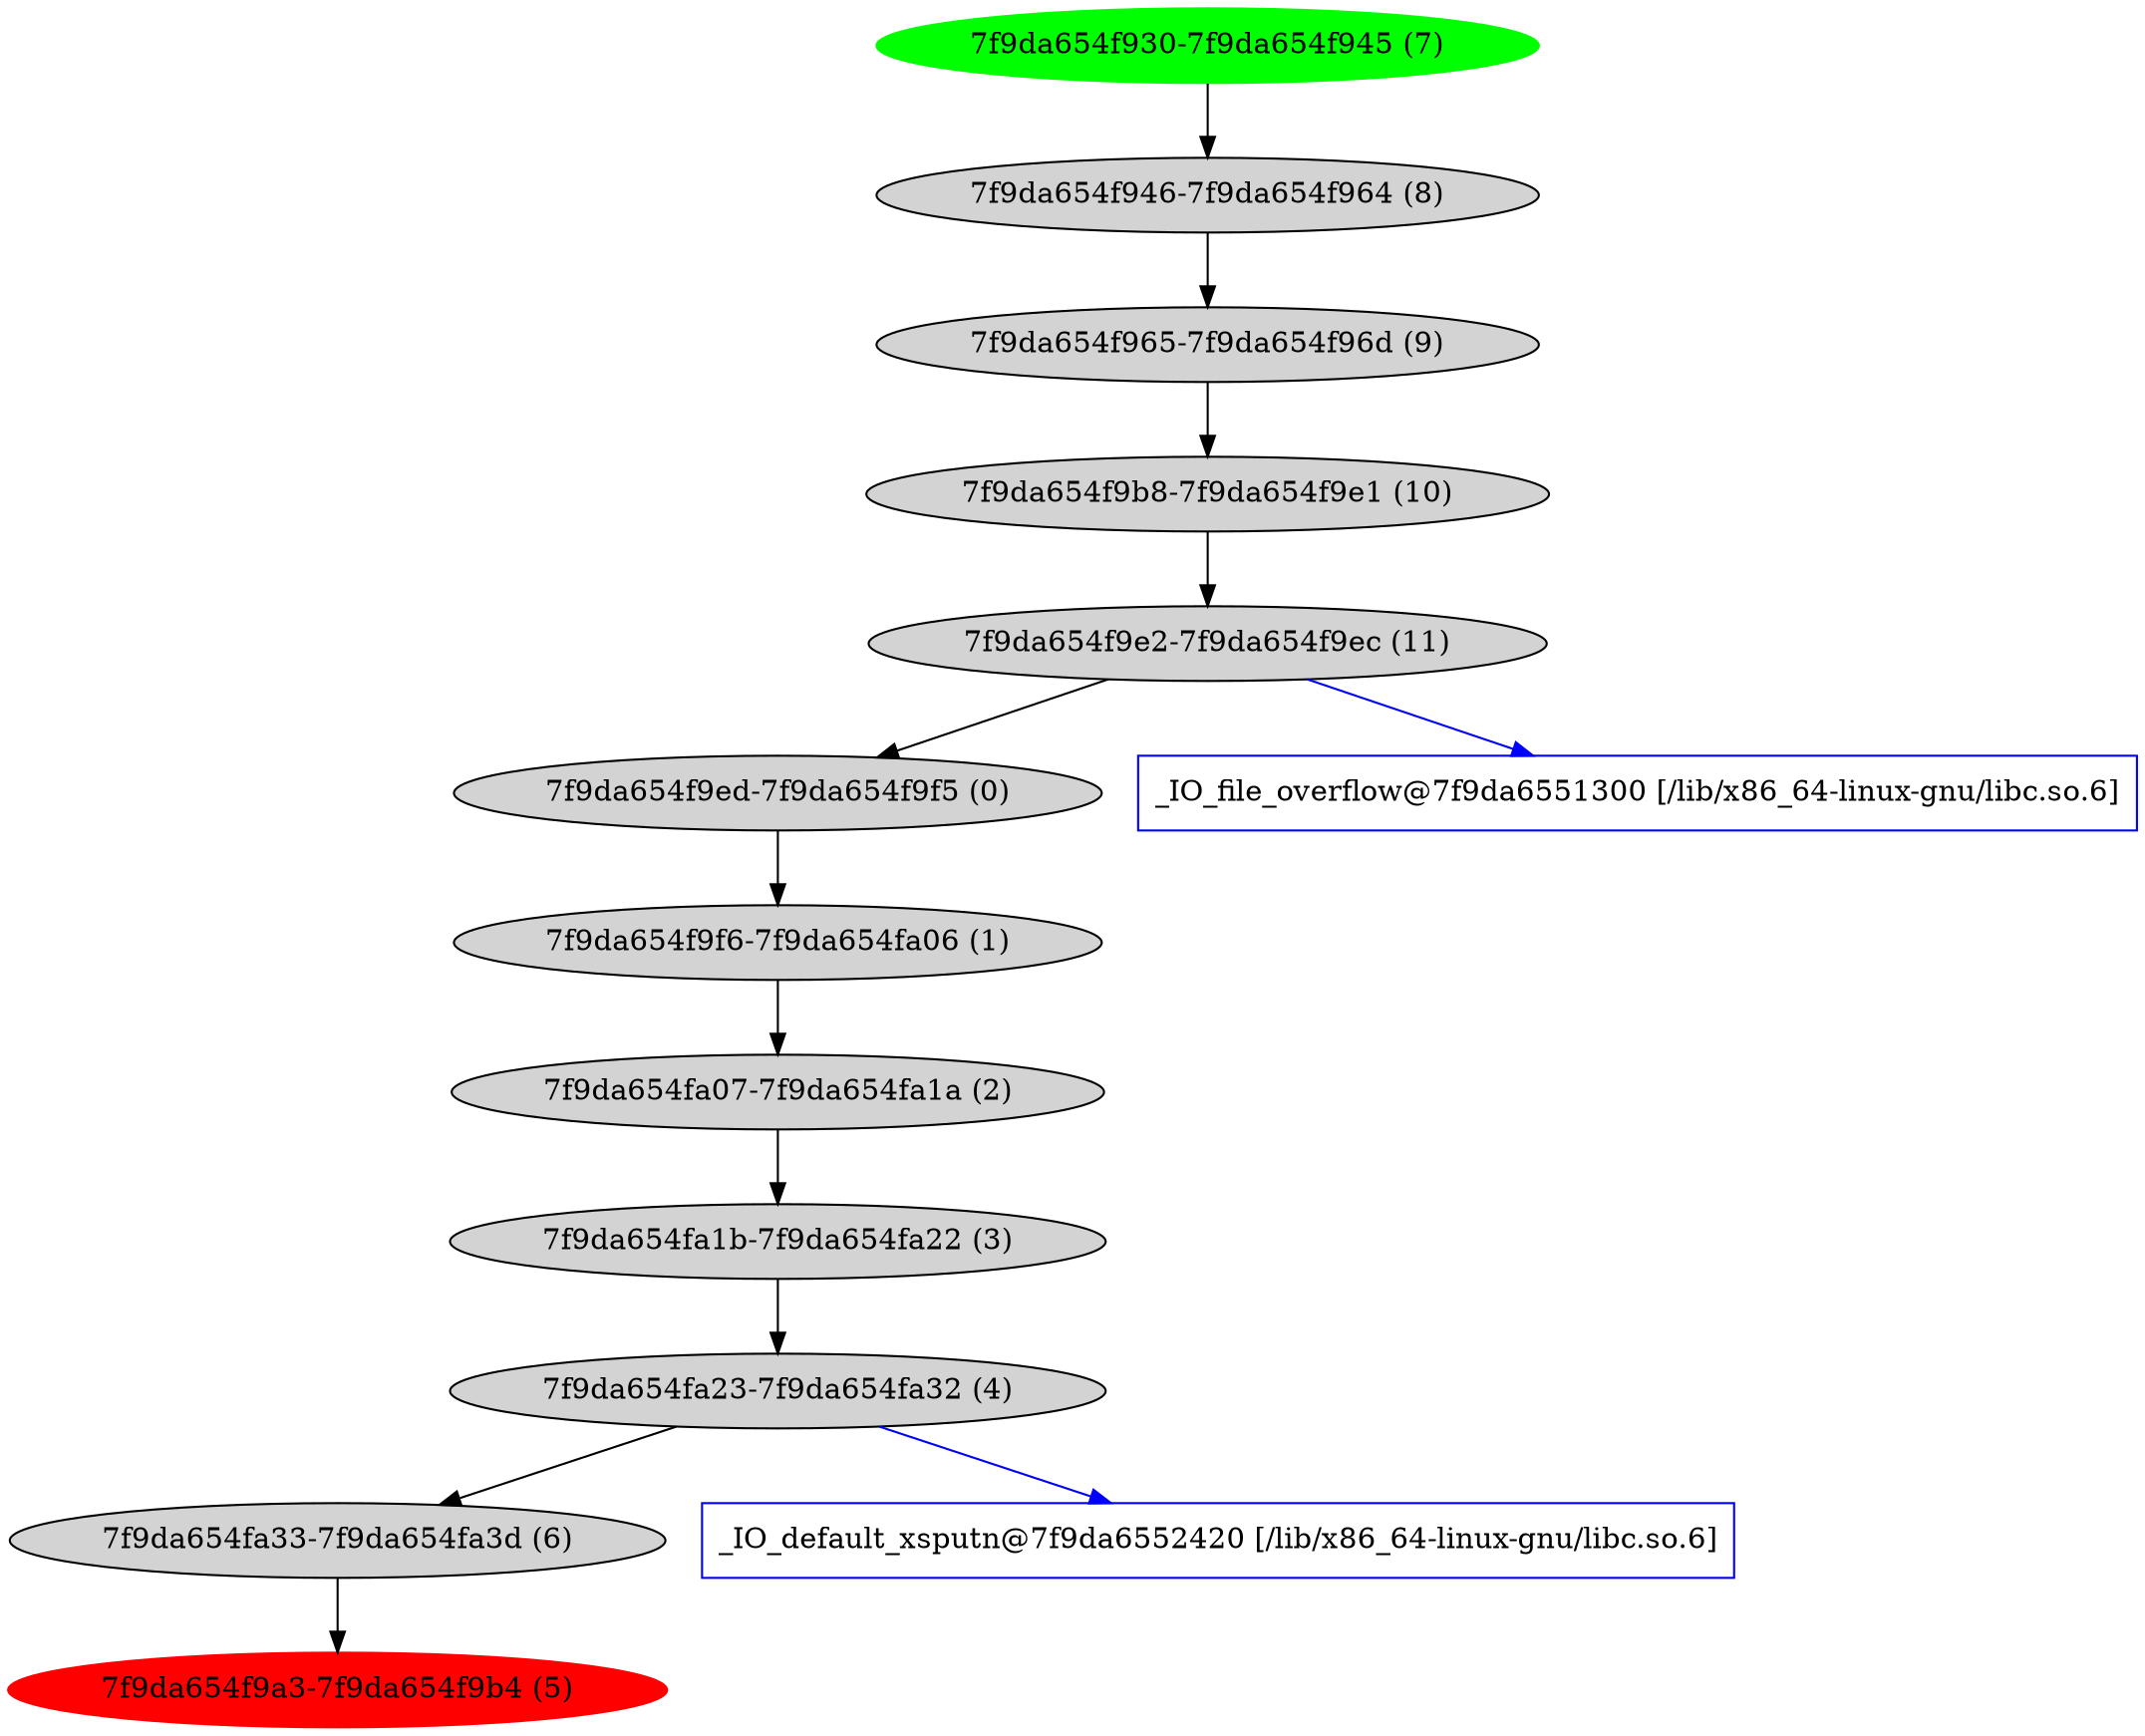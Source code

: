 digraph G {
   bb_7f9da654f9ed [label="7f9da654f9ed-7f9da654f9f5 (0)" style=filled];
   bb_7f9da654f9f6 [label="7f9da654f9f6-7f9da654fa06 (1)" style=filled];
   bb_7f9da654fa07 [label="7f9da654fa07-7f9da654fa1a (2)" style=filled];
   bb_7f9da654fa1b [label="7f9da654fa1b-7f9da654fa22 (3)" style=filled];
   bb_7f9da654fa23 [label="7f9da654fa23-7f9da654fa32 (4)" style=filled];
   bb_7f9da654f9a3 [label="7f9da654f9a3-7f9da654f9b4 (5)", color="red" style=filled];
   bb_7f9da654fa33 [label="7f9da654fa33-7f9da654fa3d (6)" style=filled];
   bb_7f9da654f930 [label="7f9da654f930-7f9da654f945 (7)", color="green" style=filled];
   bb_7f9da654f946 [label="7f9da654f946-7f9da654f964 (8)" style=filled];
   bb_7f9da654f965 [label="7f9da654f965-7f9da654f96d (9)" style=filled];
   bb_7f9da654f9b8 [label="7f9da654f9b8-7f9da654f9e1 (10)" style=filled];
   bb_7f9da654f9e2 [label="7f9da654f9e2-7f9da654f9ec (11)" style=filled];
   func_7f9da6551300 [label="_IO_file_overflow@7f9da6551300 [/lib/x86_64-linux-gnu/libc.so.6]", color=blue, shape=rectangle,URL="7f9da6551300.svg"];
   func_7f9da6552420 [label="_IO_default_xsputn@7f9da6552420 [/lib/x86_64-linux-gnu/libc.so.6]", color=blue, shape=rectangle,URL="7f9da6552420.svg"];
   bb_7f9da654f9e2 -> func_7f9da6551300 [color=blue];
   bb_7f9da654fa23 -> func_7f9da6552420 [color=blue];
   bb_7f9da654f930 -> bb_7f9da654f946;
   bb_7f9da654f946 -> bb_7f9da654f965;
   bb_7f9da654f965 -> bb_7f9da654f9b8;
   bb_7f9da654f9b8 -> bb_7f9da654f9e2;
   bb_7f9da654f9e2 -> bb_7f9da654f9ed;
   bb_7f9da654f9ed -> bb_7f9da654f9f6;
   bb_7f9da654f9f6 -> bb_7f9da654fa07;
   bb_7f9da654fa07 -> bb_7f9da654fa1b;
   bb_7f9da654fa1b -> bb_7f9da654fa23;
   bb_7f9da654fa23 -> bb_7f9da654fa33;
   bb_7f9da654fa33 -> bb_7f9da654f9a3;
}